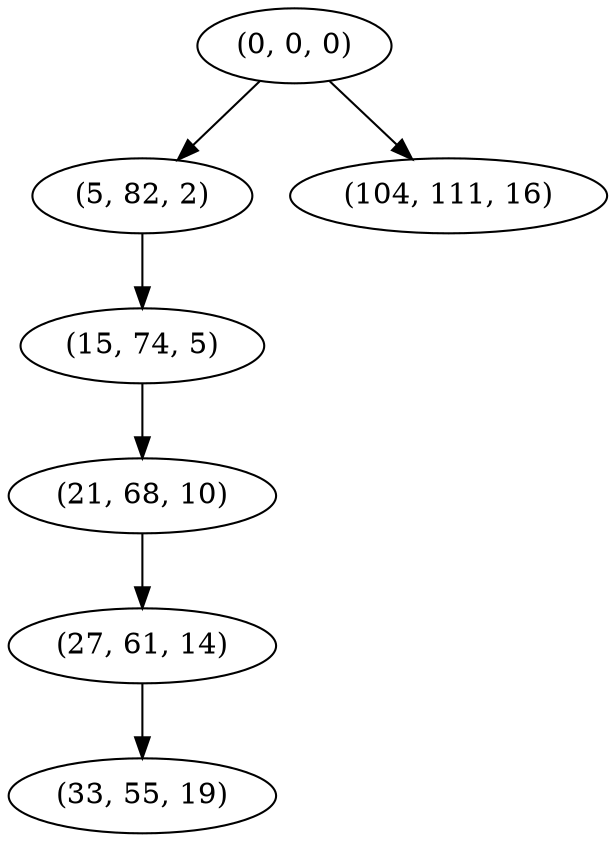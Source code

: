 digraph tree {
    "(0, 0, 0)";
    "(5, 82, 2)";
    "(15, 74, 5)";
    "(21, 68, 10)";
    "(27, 61, 14)";
    "(33, 55, 19)";
    "(104, 111, 16)";
    "(0, 0, 0)" -> "(5, 82, 2)";
    "(0, 0, 0)" -> "(104, 111, 16)";
    "(5, 82, 2)" -> "(15, 74, 5)";
    "(15, 74, 5)" -> "(21, 68, 10)";
    "(21, 68, 10)" -> "(27, 61, 14)";
    "(27, 61, 14)" -> "(33, 55, 19)";
}
